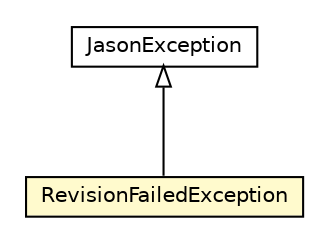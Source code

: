 #!/usr/local/bin/dot
#
# Class diagram 
# Generated by UMLGraph version R5_6_6-1-g9240c4 (http://www.umlgraph.org/)
#

digraph G {
	edge [fontname="Helvetica",fontsize=10,labelfontname="Helvetica",labelfontsize=10];
	node [fontname="Helvetica",fontsize=10,shape=plaintext];
	nodesep=0.25;
	ranksep=0.5;
	// jason.RevisionFailedException
	c39959 [label=<<table title="jason.RevisionFailedException" border="0" cellborder="1" cellspacing="0" cellpadding="2" port="p" bgcolor="lemonChiffon" href="./RevisionFailedException.html">
		<tr><td><table border="0" cellspacing="0" cellpadding="1">
<tr><td align="center" balign="center"> RevisionFailedException </td></tr>
		</table></td></tr>
		</table>>, URL="./RevisionFailedException.html", fontname="Helvetica", fontcolor="black", fontsize=10.0];
	// jason.JasonException
	c39962 [label=<<table title="jason.JasonException" border="0" cellborder="1" cellspacing="0" cellpadding="2" port="p" href="./JasonException.html">
		<tr><td><table border="0" cellspacing="0" cellpadding="1">
<tr><td align="center" balign="center"> JasonException </td></tr>
		</table></td></tr>
		</table>>, URL="./JasonException.html", fontname="Helvetica", fontcolor="black", fontsize=10.0];
	//jason.RevisionFailedException extends jason.JasonException
	c39962:p -> c39959:p [dir=back,arrowtail=empty];
}

